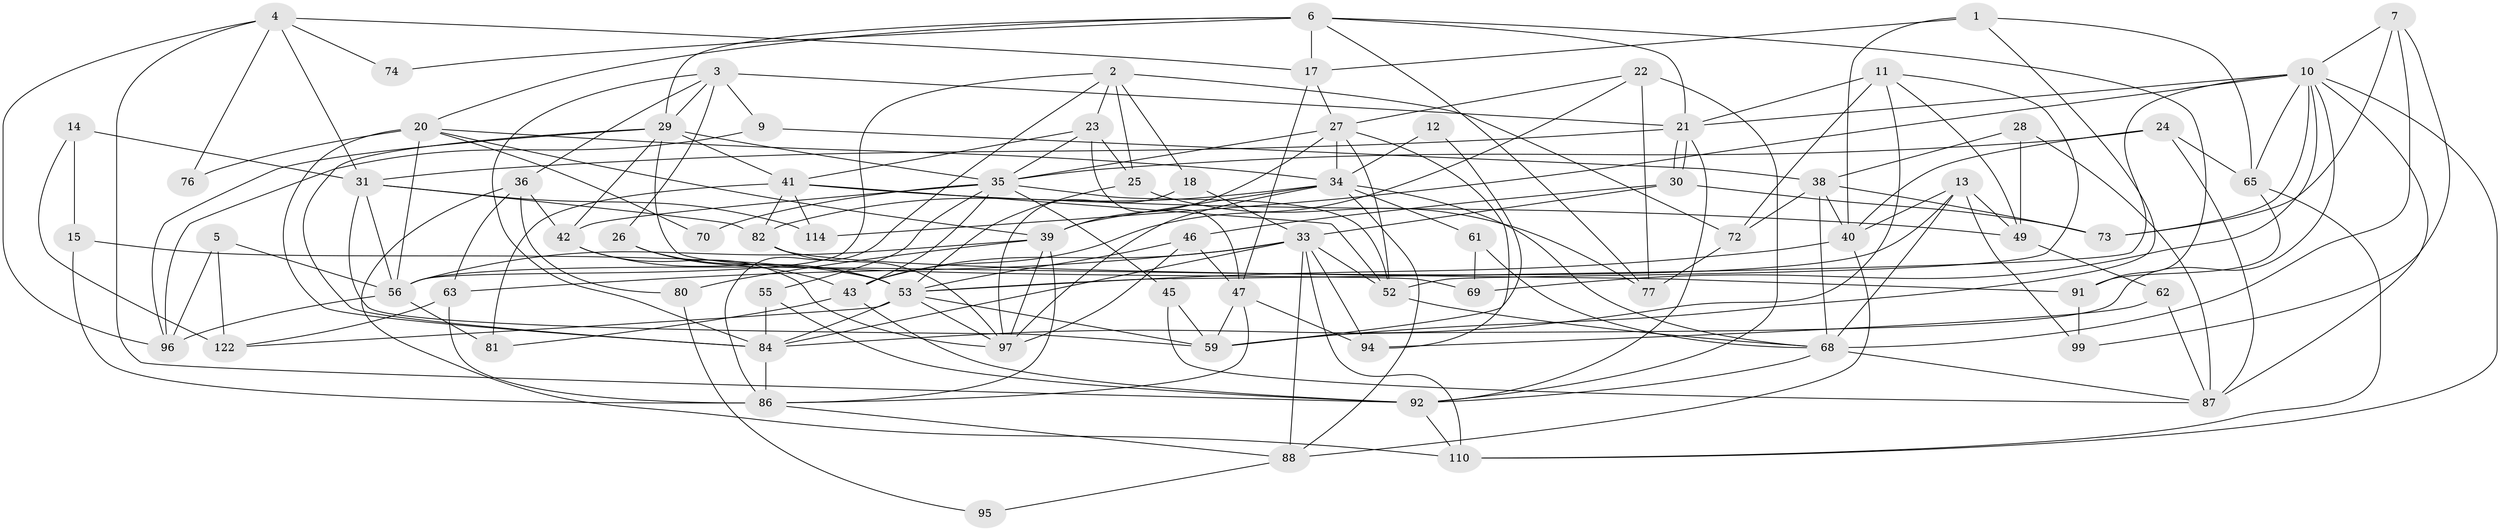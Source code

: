 // Generated by graph-tools (version 1.1) at 2025/52/02/27/25 19:52:07]
// undirected, 76 vertices, 194 edges
graph export_dot {
graph [start="1"]
  node [color=gray90,style=filled];
  1 [super="+58"];
  2 [super="+78"];
  3 [super="+115"];
  4 [super="+19"];
  5;
  6 [super="+8"];
  7;
  9;
  10 [super="+48"];
  11 [super="+54"];
  12;
  13 [super="+71"];
  14 [super="+16"];
  15;
  17;
  18;
  20 [super="+120"];
  21 [super="+119"];
  22;
  23 [super="+32"];
  24;
  25 [super="+37"];
  26;
  27 [super="+116"];
  28 [super="+102"];
  29;
  30 [super="+51"];
  31 [super="+103"];
  33 [super="+118"];
  34 [super="+60"];
  35 [super="+79"];
  36 [super="+85"];
  38 [super="+66"];
  39 [super="+121"];
  40 [super="+57"];
  41 [super="+44"];
  42 [super="+109"];
  43 [super="+64"];
  45;
  46 [super="+50"];
  47 [super="+107"];
  49 [super="+113"];
  52 [super="+67"];
  53 [super="+93"];
  55;
  56 [super="+83"];
  59 [super="+89"];
  61;
  62;
  63;
  65;
  68 [super="+75"];
  69;
  70;
  72 [super="+111"];
  73;
  74;
  76;
  77 [super="+106"];
  80;
  81 [super="+90"];
  82;
  84 [super="+105"];
  86 [super="+98"];
  87 [super="+112"];
  88 [super="+100"];
  91 [super="+117"];
  92 [super="+108"];
  94;
  95;
  96 [super="+104"];
  97 [super="+101"];
  99;
  110;
  114;
  122;
  1 -- 59;
  1 -- 40;
  1 -- 17;
  1 -- 65;
  2 -- 23;
  2 -- 72;
  2 -- 56;
  2 -- 18;
  2 -- 86;
  2 -- 25;
  3 -- 29;
  3 -- 9;
  3 -- 21;
  3 -- 36;
  3 -- 26;
  3 -- 84;
  4 -- 92;
  4 -- 74;
  4 -- 76;
  4 -- 96;
  4 -- 31;
  4 -- 17;
  5 -- 122;
  5 -- 96;
  5 -- 56;
  6 -- 77;
  6 -- 17;
  6 -- 21;
  6 -- 74;
  6 -- 91;
  6 -- 29;
  6 -- 20;
  7 -- 10;
  7 -- 73;
  7 -- 99;
  7 -- 68;
  9 -- 38;
  9 -- 96;
  10 -- 65;
  10 -- 87;
  10 -- 53;
  10 -- 110;
  10 -- 114;
  10 -- 73;
  10 -- 59;
  10 -- 69;
  10 -- 21;
  11 -- 84;
  11 -- 49;
  11 -- 52;
  11 -- 21 [weight=2];
  11 -- 72;
  12 -- 59;
  12 -- 34;
  13 -- 56;
  13 -- 49;
  13 -- 99;
  13 -- 68;
  13 -- 40;
  14 -- 122;
  14 -- 31;
  14 -- 15;
  15 -- 86;
  15 -- 53;
  17 -- 47;
  17 -- 27;
  18 -- 33;
  18 -- 97;
  20 -- 70;
  20 -- 76;
  20 -- 56;
  20 -- 84;
  20 -- 34;
  20 -- 39;
  21 -- 30;
  21 -- 30;
  21 -- 92;
  21 -- 31;
  22 -- 92;
  22 -- 27;
  22 -- 43;
  22 -- 77;
  23 -- 25;
  23 -- 35;
  23 -- 47;
  23 -- 41;
  24 -- 40;
  24 -- 65;
  24 -- 87;
  24 -- 35;
  25 -- 53;
  25 -- 77;
  26 -- 53;
  26 -- 43;
  27 -- 94;
  27 -- 39;
  27 -- 34;
  27 -- 35;
  27 -- 52;
  28 -- 49;
  28 -- 87;
  28 -- 38;
  29 -- 35;
  29 -- 69;
  29 -- 84;
  29 -- 96;
  29 -- 41;
  29 -- 42;
  30 -- 73;
  30 -- 33;
  30 -- 46;
  31 -- 82;
  31 -- 114;
  31 -- 56;
  31 -- 59;
  33 -- 84;
  33 -- 88;
  33 -- 94;
  33 -- 110;
  33 -- 63;
  33 -- 52;
  33 -- 43;
  34 -- 97;
  34 -- 61;
  34 -- 88;
  34 -- 68;
  34 -- 82;
  34 -- 39;
  35 -- 43;
  35 -- 55;
  35 -- 70;
  35 -- 52;
  35 -- 45;
  35 -- 42;
  36 -- 42;
  36 -- 110;
  36 -- 80;
  36 -- 63;
  38 -- 40;
  38 -- 73;
  38 -- 72;
  38 -- 68;
  39 -- 80;
  39 -- 56;
  39 -- 97;
  39 -- 86;
  40 -- 88;
  40 -- 53;
  41 -- 49;
  41 -- 82;
  41 -- 114;
  41 -- 52;
  41 -- 81 [weight=2];
  42 -- 97;
  42 -- 53;
  43 -- 81;
  43 -- 92;
  45 -- 59;
  45 -- 87;
  46 -- 53;
  46 -- 97;
  46 -- 47;
  47 -- 59;
  47 -- 86;
  47 -- 94;
  49 -- 62;
  52 -- 68;
  53 -- 84;
  53 -- 122;
  53 -- 97;
  53 -- 59;
  55 -- 84;
  55 -- 92;
  56 -- 81;
  56 -- 96;
  61 -- 69;
  61 -- 68;
  62 -- 94;
  62 -- 87;
  63 -- 86;
  63 -- 122;
  65 -- 110;
  65 -- 91;
  68 -- 87;
  68 -- 92;
  72 -- 77;
  80 -- 95;
  82 -- 97;
  82 -- 91;
  84 -- 86;
  86 -- 88;
  88 -- 95;
  91 -- 99;
  92 -- 110;
}
